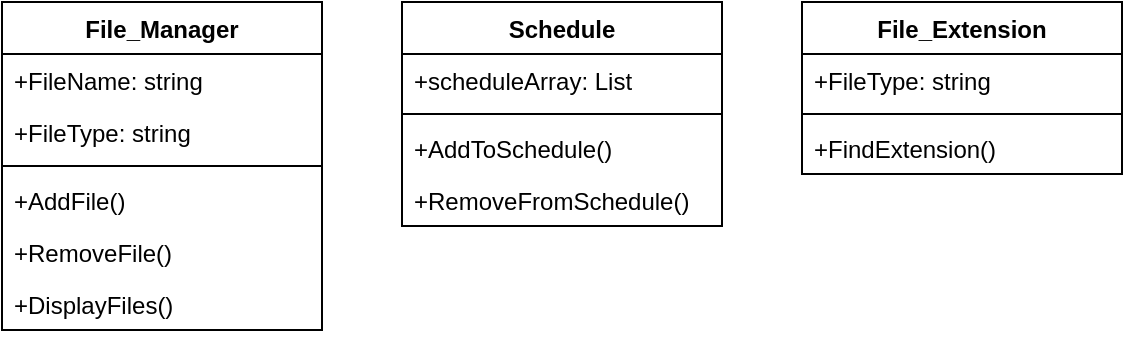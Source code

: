 <mxfile version="24.2.2" type="device">
  <diagram name="Page-1" id="MQYhLP3w64aI7SJpY-LE">
    <mxGraphModel dx="1050" dy="583" grid="1" gridSize="10" guides="1" tooltips="1" connect="1" arrows="1" fold="1" page="1" pageScale="1" pageWidth="850" pageHeight="1100" math="0" shadow="0">
      <root>
        <mxCell id="0" />
        <mxCell id="1" parent="0" />
        <mxCell id="gO6_BtpocP2orMPK6dWm-2" value="File_Manager" style="swimlane;fontStyle=1;align=center;verticalAlign=top;childLayout=stackLayout;horizontal=1;startSize=26;horizontalStack=0;resizeParent=1;resizeParentMax=0;resizeLast=0;collapsible=1;marginBottom=0;whiteSpace=wrap;html=1;" parent="1" vertex="1">
          <mxGeometry x="40" y="40" width="160" height="164" as="geometry" />
        </mxCell>
        <mxCell id="gO6_BtpocP2orMPK6dWm-3" value="+FileName: string" style="text;strokeColor=none;fillColor=none;align=left;verticalAlign=top;spacingLeft=4;spacingRight=4;overflow=hidden;rotatable=0;points=[[0,0.5],[1,0.5]];portConstraint=eastwest;whiteSpace=wrap;html=1;" parent="gO6_BtpocP2orMPK6dWm-2" vertex="1">
          <mxGeometry y="26" width="160" height="26" as="geometry" />
        </mxCell>
        <mxCell id="gO6_BtpocP2orMPK6dWm-6" value="+FileType: string" style="text;strokeColor=none;fillColor=none;align=left;verticalAlign=top;spacingLeft=4;spacingRight=4;overflow=hidden;rotatable=0;points=[[0,0.5],[1,0.5]];portConstraint=eastwest;whiteSpace=wrap;html=1;" parent="gO6_BtpocP2orMPK6dWm-2" vertex="1">
          <mxGeometry y="52" width="160" height="26" as="geometry" />
        </mxCell>
        <mxCell id="gO6_BtpocP2orMPK6dWm-4" value="" style="line;strokeWidth=1;fillColor=none;align=left;verticalAlign=middle;spacingTop=-1;spacingLeft=3;spacingRight=3;rotatable=0;labelPosition=right;points=[];portConstraint=eastwest;strokeColor=inherit;" parent="gO6_BtpocP2orMPK6dWm-2" vertex="1">
          <mxGeometry y="78" width="160" height="8" as="geometry" />
        </mxCell>
        <mxCell id="gO6_BtpocP2orMPK6dWm-5" value="+AddFile()" style="text;strokeColor=none;fillColor=none;align=left;verticalAlign=top;spacingLeft=4;spacingRight=4;overflow=hidden;rotatable=0;points=[[0,0.5],[1,0.5]];portConstraint=eastwest;whiteSpace=wrap;html=1;" parent="gO6_BtpocP2orMPK6dWm-2" vertex="1">
          <mxGeometry y="86" width="160" height="26" as="geometry" />
        </mxCell>
        <mxCell id="gO6_BtpocP2orMPK6dWm-8" value="+RemoveFile()" style="text;strokeColor=none;fillColor=none;align=left;verticalAlign=top;spacingLeft=4;spacingRight=4;overflow=hidden;rotatable=0;points=[[0,0.5],[1,0.5]];portConstraint=eastwest;whiteSpace=wrap;html=1;" parent="gO6_BtpocP2orMPK6dWm-2" vertex="1">
          <mxGeometry y="112" width="160" height="26" as="geometry" />
        </mxCell>
        <mxCell id="gO6_BtpocP2orMPK6dWm-7" value="+DisplayFiles()" style="text;strokeColor=none;fillColor=none;align=left;verticalAlign=top;spacingLeft=4;spacingRight=4;overflow=hidden;rotatable=0;points=[[0,0.5],[1,0.5]];portConstraint=eastwest;whiteSpace=wrap;html=1;" parent="gO6_BtpocP2orMPK6dWm-2" vertex="1">
          <mxGeometry y="138" width="160" height="26" as="geometry" />
        </mxCell>
        <mxCell id="gO6_BtpocP2orMPK6dWm-13" value="Schedule" style="swimlane;fontStyle=1;align=center;verticalAlign=top;childLayout=stackLayout;horizontal=1;startSize=26;horizontalStack=0;resizeParent=1;resizeParentMax=0;resizeLast=0;collapsible=1;marginBottom=0;whiteSpace=wrap;html=1;" parent="1" vertex="1">
          <mxGeometry x="240" y="40" width="160" height="112" as="geometry" />
        </mxCell>
        <mxCell id="gO6_BtpocP2orMPK6dWm-14" value="+scheduleArray: List" style="text;strokeColor=none;fillColor=none;align=left;verticalAlign=top;spacingLeft=4;spacingRight=4;overflow=hidden;rotatable=0;points=[[0,0.5],[1,0.5]];portConstraint=eastwest;whiteSpace=wrap;html=1;" parent="gO6_BtpocP2orMPK6dWm-13" vertex="1">
          <mxGeometry y="26" width="160" height="26" as="geometry" />
        </mxCell>
        <mxCell id="gO6_BtpocP2orMPK6dWm-15" value="" style="line;strokeWidth=1;fillColor=none;align=left;verticalAlign=middle;spacingTop=-1;spacingLeft=3;spacingRight=3;rotatable=0;labelPosition=right;points=[];portConstraint=eastwest;strokeColor=inherit;" parent="gO6_BtpocP2orMPK6dWm-13" vertex="1">
          <mxGeometry y="52" width="160" height="8" as="geometry" />
        </mxCell>
        <mxCell id="gO6_BtpocP2orMPK6dWm-16" value="+AddToSchedule()" style="text;strokeColor=none;fillColor=none;align=left;verticalAlign=top;spacingLeft=4;spacingRight=4;overflow=hidden;rotatable=0;points=[[0,0.5],[1,0.5]];portConstraint=eastwest;whiteSpace=wrap;html=1;" parent="gO6_BtpocP2orMPK6dWm-13" vertex="1">
          <mxGeometry y="60" width="160" height="26" as="geometry" />
        </mxCell>
        <mxCell id="gO6_BtpocP2orMPK6dWm-17" value="+RemoveFromSchedule()" style="text;strokeColor=none;fillColor=none;align=left;verticalAlign=top;spacingLeft=4;spacingRight=4;overflow=hidden;rotatable=0;points=[[0,0.5],[1,0.5]];portConstraint=eastwest;whiteSpace=wrap;html=1;" parent="gO6_BtpocP2orMPK6dWm-13" vertex="1">
          <mxGeometry y="86" width="160" height="26" as="geometry" />
        </mxCell>
        <mxCell id="gO6_BtpocP2orMPK6dWm-18" value="File_Extension" style="swimlane;fontStyle=1;align=center;verticalAlign=top;childLayout=stackLayout;horizontal=1;startSize=26;horizontalStack=0;resizeParent=1;resizeParentMax=0;resizeLast=0;collapsible=1;marginBottom=0;whiteSpace=wrap;html=1;" parent="1" vertex="1">
          <mxGeometry x="440" y="40" width="160" height="86" as="geometry" />
        </mxCell>
        <mxCell id="gO6_BtpocP2orMPK6dWm-19" value="+FileType: string" style="text;strokeColor=none;fillColor=none;align=left;verticalAlign=top;spacingLeft=4;spacingRight=4;overflow=hidden;rotatable=0;points=[[0,0.5],[1,0.5]];portConstraint=eastwest;whiteSpace=wrap;html=1;" parent="gO6_BtpocP2orMPK6dWm-18" vertex="1">
          <mxGeometry y="26" width="160" height="26" as="geometry" />
        </mxCell>
        <mxCell id="gO6_BtpocP2orMPK6dWm-20" value="" style="line;strokeWidth=1;fillColor=none;align=left;verticalAlign=middle;spacingTop=-1;spacingLeft=3;spacingRight=3;rotatable=0;labelPosition=right;points=[];portConstraint=eastwest;strokeColor=inherit;" parent="gO6_BtpocP2orMPK6dWm-18" vertex="1">
          <mxGeometry y="52" width="160" height="8" as="geometry" />
        </mxCell>
        <mxCell id="gO6_BtpocP2orMPK6dWm-21" value="+FindExtension()" style="text;strokeColor=none;fillColor=none;align=left;verticalAlign=top;spacingLeft=4;spacingRight=4;overflow=hidden;rotatable=0;points=[[0,0.5],[1,0.5]];portConstraint=eastwest;whiteSpace=wrap;html=1;" parent="gO6_BtpocP2orMPK6dWm-18" vertex="1">
          <mxGeometry y="60" width="160" height="26" as="geometry" />
        </mxCell>
      </root>
    </mxGraphModel>
  </diagram>
</mxfile>

